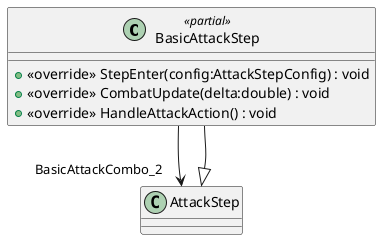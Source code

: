 @startuml
class BasicAttackStep <<partial>> {
    + <<override>> StepEnter(config:AttackStepConfig) : void
    + <<override>> CombatUpdate(delta:double) : void
    + <<override>> HandleAttackAction() : void
}
AttackStep <|-- BasicAttackStep
BasicAttackStep --> "BasicAttackCombo_2" AttackStep
@enduml

